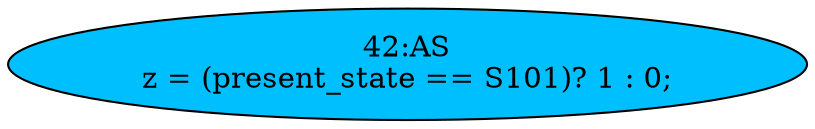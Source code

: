 strict digraph "" {
	node [label="\N"];
	"42:AS"	[ast="<pyverilog.vparser.ast.Assign object at 0x7f6088ce4890>",
		def_var="['z']",
		fillcolor=deepskyblue,
		label="42:AS
z = (present_state == S101)? 1 : 0;",
		statements="[]",
		style=filled,
		typ=Assign,
		use_var="['present_state']"];
}
